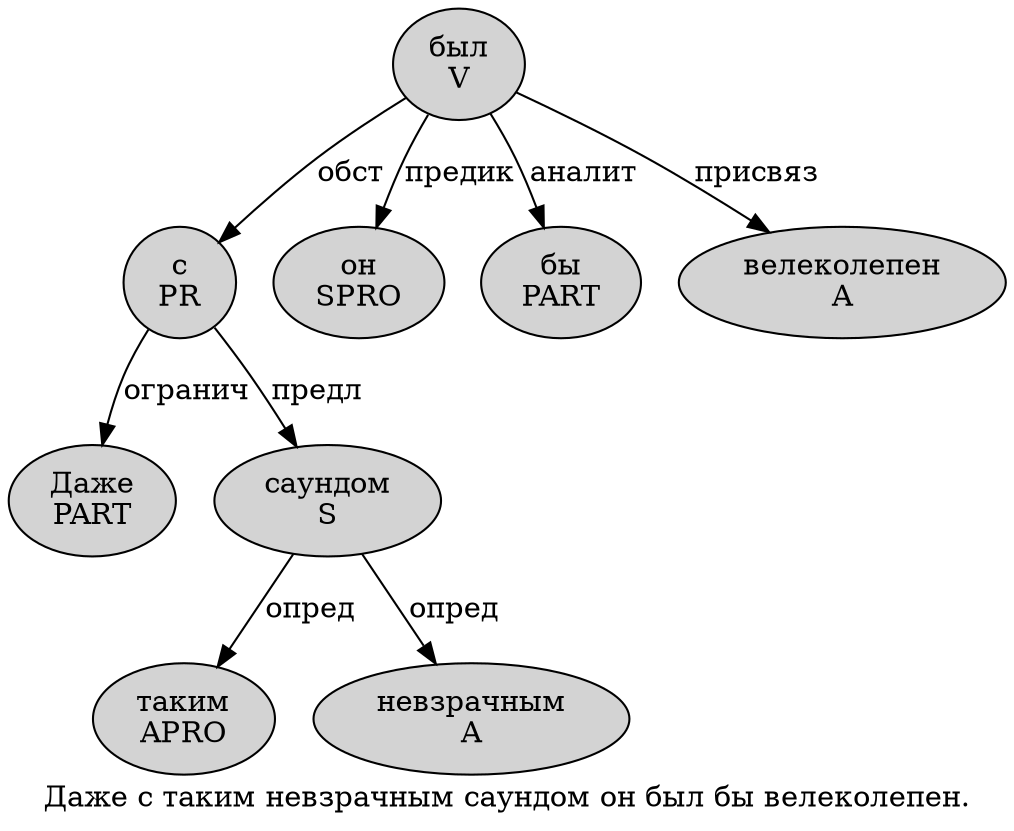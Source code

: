 digraph SENTENCE_4664 {
	graph [label="Даже с таким невзрачным саундом он был бы велеколепен."]
	node [style=filled]
		0 [label="Даже
PART" color="" fillcolor=lightgray penwidth=1 shape=ellipse]
		1 [label="с
PR" color="" fillcolor=lightgray penwidth=1 shape=ellipse]
		2 [label="таким
APRO" color="" fillcolor=lightgray penwidth=1 shape=ellipse]
		3 [label="невзрачным
A" color="" fillcolor=lightgray penwidth=1 shape=ellipse]
		4 [label="саундом
S" color="" fillcolor=lightgray penwidth=1 shape=ellipse]
		5 [label="он
SPRO" color="" fillcolor=lightgray penwidth=1 shape=ellipse]
		6 [label="был
V" color="" fillcolor=lightgray penwidth=1 shape=ellipse]
		7 [label="бы
PART" color="" fillcolor=lightgray penwidth=1 shape=ellipse]
		8 [label="велеколепен
A" color="" fillcolor=lightgray penwidth=1 shape=ellipse]
			6 -> 1 [label="обст"]
			6 -> 5 [label="предик"]
			6 -> 7 [label="аналит"]
			6 -> 8 [label="присвяз"]
			4 -> 2 [label="опред"]
			4 -> 3 [label="опред"]
			1 -> 0 [label="огранич"]
			1 -> 4 [label="предл"]
}